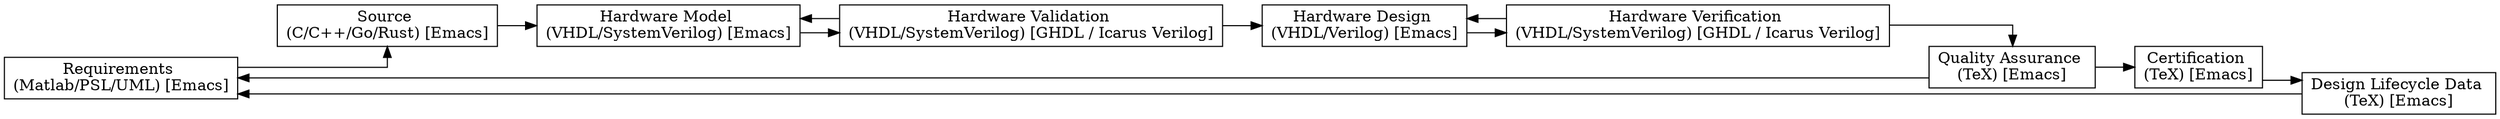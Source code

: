digraph Project {
  // Introduction
  graph [rankdir = LR, splines=ortho];
  node[shape=record];

  // Blocks
  Requirements[label="Requirements \n(Matlab/PSL/UML) [Emacs]"];
  Source[label="Source \n(C/C++/Go/Rust) [Emacs]"];
  Model[label="Hardware Model \n(VHDL/SystemVerilog) [Emacs]"];
  Validation[label="Hardware Validation \n(VHDL/SystemVerilog) [GHDL / Icarus Verilog]"];
  Design[label="Hardware Design \n(VHDL/Verilog) [Emacs]"];
  Verification[label="Hardware Verification \n(VHDL/SystemVerilog) [GHDL / Icarus Verilog]"];
  Quality[label="Quality Assurance \n(TeX) [Emacs]"];
  Certification[label="Certification \n(TeX) [Emacs]"];
  Lifecycle[label="Design Lifecycle Data \n(TeX) [Emacs]"];

  // Sequence
  Requirements -> Source;
  Source -> Model;
  Model -> Validation;
  Validation -> Design;
  Design -> Verification;
  Verification -> Quality;
  Quality -> Certification;
  Certification -> Lifecycle;
  Lifecycle -> Requirements;

  // Feedback
  Validation -> Model;
  Verification -> Design;
  Quality -> Requirements;
}
